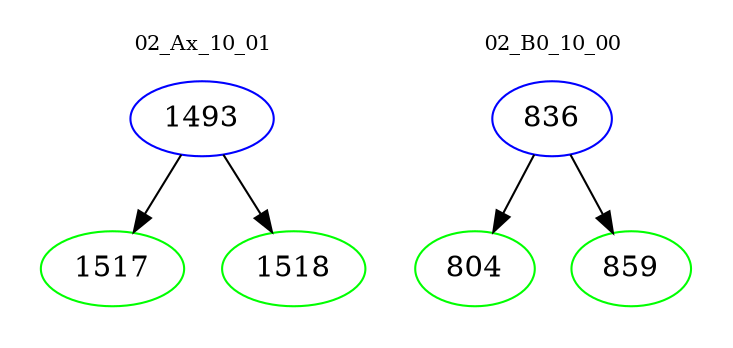 digraph{
subgraph cluster_0 {
color = white
label = "02_Ax_10_01";
fontsize=10;
T0_1493 [label="1493", color="blue"]
T0_1493 -> T0_1517 [color="black"]
T0_1517 [label="1517", color="green"]
T0_1493 -> T0_1518 [color="black"]
T0_1518 [label="1518", color="green"]
}
subgraph cluster_1 {
color = white
label = "02_B0_10_00";
fontsize=10;
T1_836 [label="836", color="blue"]
T1_836 -> T1_804 [color="black"]
T1_804 [label="804", color="green"]
T1_836 -> T1_859 [color="black"]
T1_859 [label="859", color="green"]
}
}
